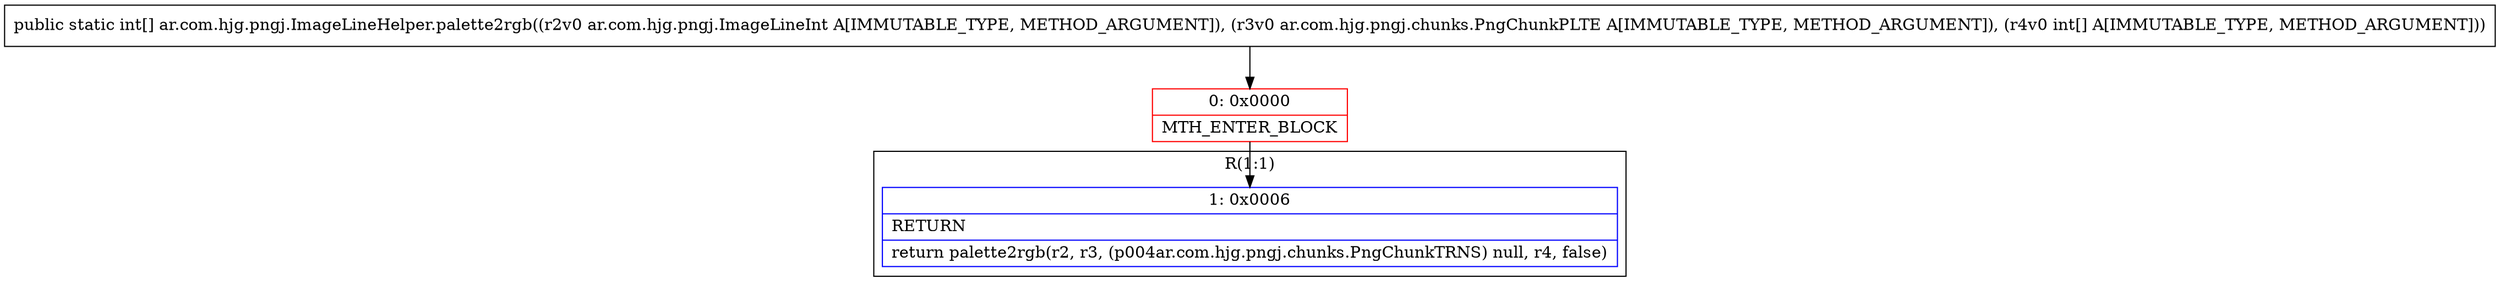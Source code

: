 digraph "CFG forar.com.hjg.pngj.ImageLineHelper.palette2rgb(Lar\/com\/hjg\/pngj\/ImageLineInt;Lar\/com\/hjg\/pngj\/chunks\/PngChunkPLTE;[I)[I" {
subgraph cluster_Region_1289309640 {
label = "R(1:1)";
node [shape=record,color=blue];
Node_1 [shape=record,label="{1\:\ 0x0006|RETURN\l|return palette2rgb(r2, r3, (p004ar.com.hjg.pngj.chunks.PngChunkTRNS) null, r4, false)\l}"];
}
Node_0 [shape=record,color=red,label="{0\:\ 0x0000|MTH_ENTER_BLOCK\l}"];
MethodNode[shape=record,label="{public static int[] ar.com.hjg.pngj.ImageLineHelper.palette2rgb((r2v0 ar.com.hjg.pngj.ImageLineInt A[IMMUTABLE_TYPE, METHOD_ARGUMENT]), (r3v0 ar.com.hjg.pngj.chunks.PngChunkPLTE A[IMMUTABLE_TYPE, METHOD_ARGUMENT]), (r4v0 int[] A[IMMUTABLE_TYPE, METHOD_ARGUMENT])) }"];
MethodNode -> Node_0;
Node_0 -> Node_1;
}

